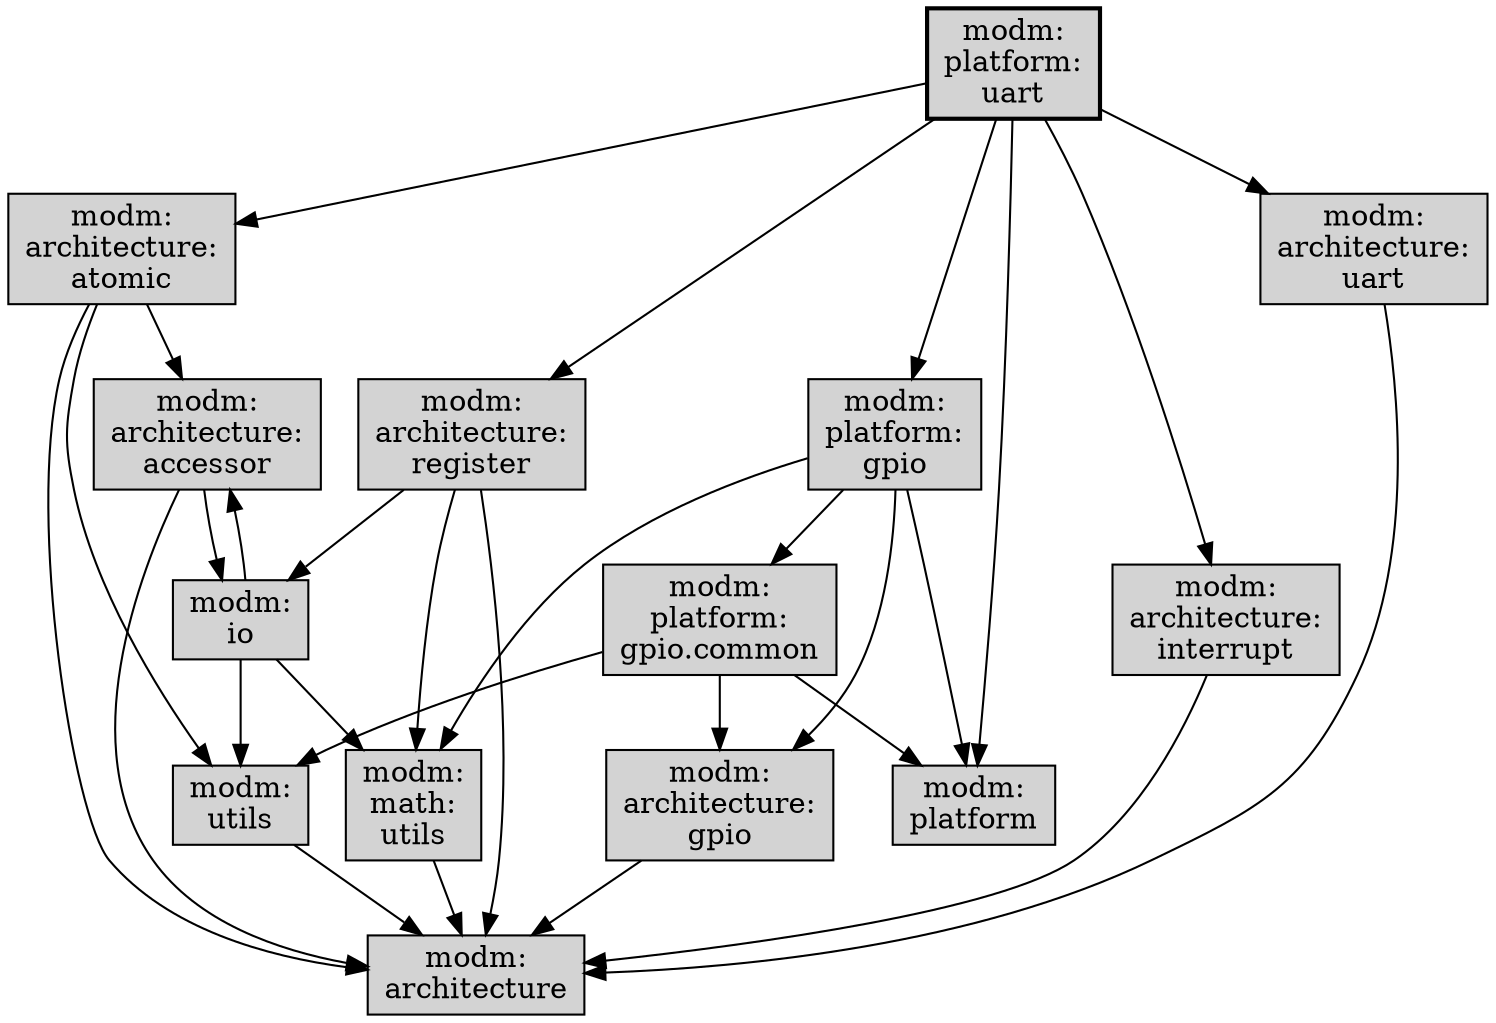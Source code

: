 digraph dependencies
{
	bgcolor = transparent;
	subgraph modm
	{
		label = "modm";
		node [style=filled, shape=box];

		modm_architecture [label="modm:\narchitecture", style="filled,solid"];
		modm_architecture_accessor [label="modm:\narchitecture:\naccessor", style="filled,solid"];
		modm_architecture_atomic [label="modm:\narchitecture:\natomic", style="filled,solid"];
		modm_architecture_gpio [label="modm:\narchitecture:\ngpio", style="filled,solid"];
		modm_architecture_interrupt [label="modm:\narchitecture:\ninterrupt", style="filled,solid"];
		modm_architecture_register [label="modm:\narchitecture:\nregister", style="filled,solid"];
		modm_architecture_uart [label="modm:\narchitecture:\nuart", style="filled,solid"];
		modm_io [label="modm:\nio", style="filled,solid"];
		modm_math_utils [label="modm:\nmath:\nutils", style="filled,solid"];
		modm_platform [label="modm:\nplatform", style="filled,solid"];
		modm_platform_gpio [label="modm:\nplatform:\ngpio", style="filled,solid"];
		modm_platform_gpio_common [label="modm:\nplatform:\ngpio.common", style="filled,solid"];
		modm_platform_uart [label="modm:\nplatform:\nuart", style="filled,bold"];
		modm_utils [label="modm:\nutils", style="filled,solid"];
	}
	modm_architecture_accessor -> modm_architecture;
	modm_architecture_accessor -> modm_io;
	modm_architecture_atomic -> modm_architecture;
	modm_architecture_atomic -> modm_architecture_accessor;
	modm_architecture_atomic -> modm_utils;
	modm_architecture_gpio -> modm_architecture;
	modm_architecture_interrupt -> modm_architecture;
	modm_architecture_register -> modm_architecture;
	modm_architecture_register -> modm_io;
	modm_architecture_register -> modm_math_utils;
	modm_architecture_uart -> modm_architecture;
	modm_io -> modm_architecture_accessor;
	modm_io -> modm_math_utils;
	modm_io -> modm_utils;
	modm_math_utils -> modm_architecture;
	modm_platform_gpio -> modm_architecture_gpio;
	modm_platform_gpio -> modm_math_utils;
	modm_platform_gpio -> modm_platform;
	modm_platform_gpio -> modm_platform_gpio_common;
	modm_platform_gpio_common -> modm_architecture_gpio;
	modm_platform_gpio_common -> modm_platform;
	modm_platform_gpio_common -> modm_utils;
	modm_platform_uart -> modm_architecture_atomic;
	modm_platform_uart -> modm_architecture_interrupt;
	modm_platform_uart -> modm_architecture_register;
	modm_platform_uart -> modm_architecture_uart;
	modm_platform_uart -> modm_platform;
	modm_platform_uart -> modm_platform_gpio;
	modm_utils -> modm_architecture;
}
